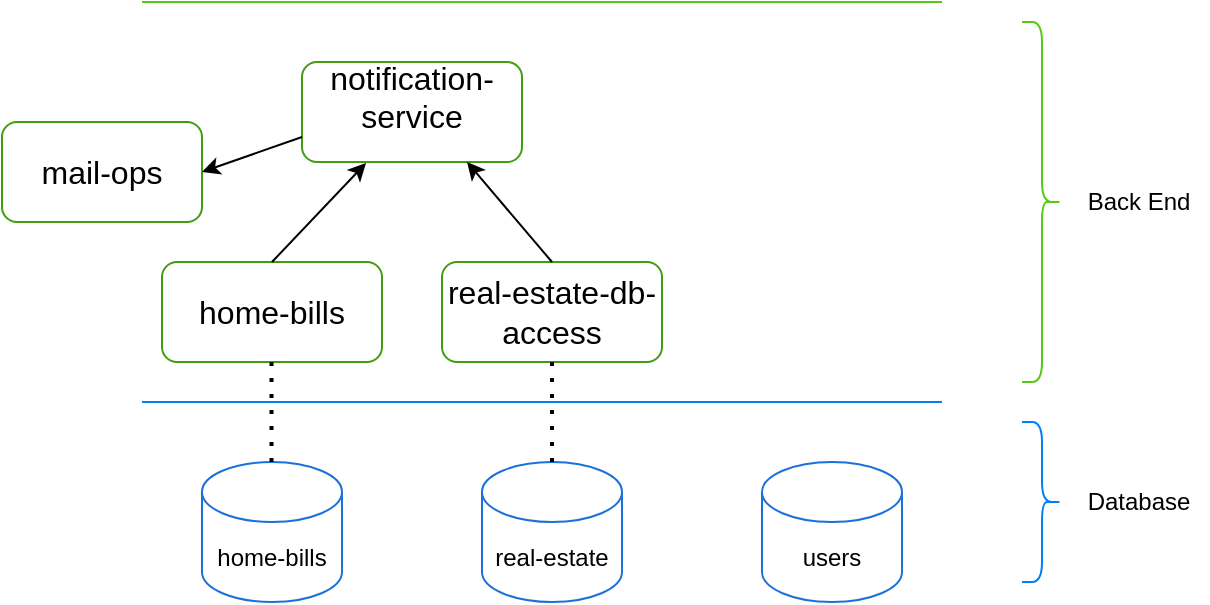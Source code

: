 <mxfile version="24.2.7" type="github">
  <diagram name="Page-1" id="ghBPMaWXtcuGt5V0-RNR">
    <mxGraphModel dx="988" dy="530" grid="1" gridSize="10" guides="1" tooltips="1" connect="1" arrows="1" fold="1" page="1" pageScale="1" pageWidth="850" pageHeight="1100" math="0" shadow="0">
      <root>
        <mxCell id="0" />
        <mxCell id="1" parent="0" />
        <mxCell id="qnFcuY7XLDRNSBZMsk60-2" value="" style="endArrow=none;html=1;rounded=0;fillColor=#d5e8d4;strokeColor=#007EFA;" edge="1" parent="1">
          <mxGeometry width="50" height="50" relative="1" as="geometry">
            <mxPoint x="240" y="520" as="sourcePoint" />
            <mxPoint x="640" y="520" as="targetPoint" />
          </mxGeometry>
        </mxCell>
        <mxCell id="qnFcuY7XLDRNSBZMsk60-3" value="&lt;font style=&quot;font-size: 12px;&quot;&gt;home-bills&lt;/font&gt;" style="shape=cylinder3;whiteSpace=wrap;html=1;boundedLbl=1;backgroundOutline=1;size=15;strokeColor=#1c71d8;" vertex="1" parent="1">
          <mxGeometry x="270" y="550" width="70" height="70" as="geometry" />
        </mxCell>
        <mxCell id="qnFcuY7XLDRNSBZMsk60-4" value="real-estate" style="shape=cylinder3;whiteSpace=wrap;html=1;boundedLbl=1;backgroundOutline=1;size=15;strokeColor=#1c71d8;" vertex="1" parent="1">
          <mxGeometry x="410" y="550" width="70" height="70" as="geometry" />
        </mxCell>
        <mxCell id="qnFcuY7XLDRNSBZMsk60-5" value="users" style="shape=cylinder3;whiteSpace=wrap;html=1;boundedLbl=1;backgroundOutline=1;size=15;strokeColor=#1c71d8;" vertex="1" parent="1">
          <mxGeometry x="550" y="550" width="70" height="70" as="geometry" />
        </mxCell>
        <mxCell id="qnFcuY7XLDRNSBZMsk60-6" value="&lt;div style=&quot;font-size: 16px;&quot;&gt;mail-ops&lt;/div&gt;" style="rounded=1;whiteSpace=wrap;html=1;strokeColor=#429C0F;" vertex="1" parent="1">
          <mxGeometry x="170" y="380" width="100" height="50" as="geometry" />
        </mxCell>
        <mxCell id="qnFcuY7XLDRNSBZMsk60-7" value="&lt;div style=&quot;font-size: 16px;&quot;&gt;notification-service&lt;/div&gt;&lt;div&gt;&lt;br&gt;&lt;/div&gt;" style="rounded=1;whiteSpace=wrap;html=1;strokeColor=#429C0F;" vertex="1" parent="1">
          <mxGeometry x="320" y="350" width="110" height="50" as="geometry" />
        </mxCell>
        <mxCell id="qnFcuY7XLDRNSBZMsk60-8" value="&lt;font style=&quot;font-size: 16px;&quot;&gt;home-bills&lt;/font&gt;" style="rounded=1;whiteSpace=wrap;html=1;strokeColor=#429C0F;" vertex="1" parent="1">
          <mxGeometry x="250" y="450" width="110" height="50" as="geometry" />
        </mxCell>
        <mxCell id="qnFcuY7XLDRNSBZMsk60-9" value="&lt;font style=&quot;font-size: 16px;&quot;&gt;real-estate-db-access&lt;/font&gt;" style="rounded=1;whiteSpace=wrap;html=1;strokeColor=#429C0F;" vertex="1" parent="1">
          <mxGeometry x="390" y="450" width="110" height="50" as="geometry" />
        </mxCell>
        <mxCell id="qnFcuY7XLDRNSBZMsk60-14" value="" style="endArrow=none;dashed=1;html=1;dashPattern=1 3;strokeWidth=2;rounded=0;entryX=0.5;entryY=1;entryDx=0;entryDy=0;exitX=0.5;exitY=0;exitDx=0;exitDy=0;exitPerimeter=0;" edge="1" parent="1" source="qnFcuY7XLDRNSBZMsk60-4" target="qnFcuY7XLDRNSBZMsk60-9">
          <mxGeometry width="50" height="50" relative="1" as="geometry">
            <mxPoint x="480" y="460" as="sourcePoint" />
            <mxPoint x="530" y="410" as="targetPoint" />
          </mxGeometry>
        </mxCell>
        <mxCell id="qnFcuY7XLDRNSBZMsk60-15" value="" style="endArrow=none;dashed=1;html=1;dashPattern=1 3;strokeWidth=2;rounded=0;entryX=0.5;entryY=1;entryDx=0;entryDy=0;exitX=0.5;exitY=0;exitDx=0;exitDy=0;exitPerimeter=0;" edge="1" parent="1">
          <mxGeometry width="50" height="50" relative="1" as="geometry">
            <mxPoint x="304.76" y="550" as="sourcePoint" />
            <mxPoint x="304.76" y="500" as="targetPoint" />
          </mxGeometry>
        </mxCell>
        <mxCell id="qnFcuY7XLDRNSBZMsk60-16" value="" style="endArrow=classic;html=1;rounded=0;entryX=0.291;entryY=1.01;entryDx=0;entryDy=0;entryPerimeter=0;exitX=0.5;exitY=0;exitDx=0;exitDy=0;" edge="1" parent="1" source="qnFcuY7XLDRNSBZMsk60-8" target="qnFcuY7XLDRNSBZMsk60-7">
          <mxGeometry width="50" height="50" relative="1" as="geometry">
            <mxPoint x="480" y="460" as="sourcePoint" />
            <mxPoint x="530" y="410" as="targetPoint" />
          </mxGeometry>
        </mxCell>
        <mxCell id="qnFcuY7XLDRNSBZMsk60-17" value="" style="endArrow=classic;html=1;rounded=0;entryX=0.75;entryY=1;entryDx=0;entryDy=0;exitX=0.5;exitY=0;exitDx=0;exitDy=0;strokeWidth=1;" edge="1" parent="1" source="qnFcuY7XLDRNSBZMsk60-9" target="qnFcuY7XLDRNSBZMsk60-7">
          <mxGeometry width="50" height="50" relative="1" as="geometry">
            <mxPoint x="315" y="460" as="sourcePoint" />
            <mxPoint x="362" y="410" as="targetPoint" />
          </mxGeometry>
        </mxCell>
        <mxCell id="qnFcuY7XLDRNSBZMsk60-18" value="" style="endArrow=classic;html=1;rounded=0;entryX=1;entryY=0.5;entryDx=0;entryDy=0;exitX=0;exitY=0.75;exitDx=0;exitDy=0;" edge="1" parent="1" source="qnFcuY7XLDRNSBZMsk60-7" target="qnFcuY7XLDRNSBZMsk60-6">
          <mxGeometry width="50" height="50" relative="1" as="geometry">
            <mxPoint x="325" y="470" as="sourcePoint" />
            <mxPoint x="372" y="420" as="targetPoint" />
          </mxGeometry>
        </mxCell>
        <mxCell id="qnFcuY7XLDRNSBZMsk60-19" value="" style="endArrow=none;html=1;rounded=0;fillColor=#d5e8d4;strokeColor=#55c914;" edge="1" parent="1">
          <mxGeometry width="50" height="50" relative="1" as="geometry">
            <mxPoint x="240" y="320" as="sourcePoint" />
            <mxPoint x="640" y="320" as="targetPoint" />
          </mxGeometry>
        </mxCell>
        <mxCell id="qnFcuY7XLDRNSBZMsk60-20" value="" style="shape=curlyBracket;whiteSpace=wrap;html=1;rounded=1;flipH=1;labelPosition=right;verticalLabelPosition=middle;align=left;verticalAlign=middle;strokeColor=#007efa;" vertex="1" parent="1">
          <mxGeometry x="680" y="530" width="20" height="80" as="geometry" />
        </mxCell>
        <mxCell id="qnFcuY7XLDRNSBZMsk60-21" value="Database" style="text;html=1;align=center;verticalAlign=middle;resizable=0;points=[];autosize=1;strokeColor=none;fillColor=none;" vertex="1" parent="1">
          <mxGeometry x="703" y="555" width="70" height="30" as="geometry" />
        </mxCell>
        <mxCell id="qnFcuY7XLDRNSBZMsk60-22" value="" style="shape=curlyBracket;whiteSpace=wrap;html=1;rounded=1;flipH=1;labelPosition=right;verticalLabelPosition=middle;align=left;verticalAlign=middle;strokeColor=#55c914;" vertex="1" parent="1">
          <mxGeometry x="680" y="330" width="20" height="180" as="geometry" />
        </mxCell>
        <mxCell id="qnFcuY7XLDRNSBZMsk60-23" value="Back End" style="text;html=1;align=center;verticalAlign=middle;resizable=0;points=[];autosize=1;strokeColor=none;fillColor=none;" vertex="1" parent="1">
          <mxGeometry x="703" y="405" width="70" height="30" as="geometry" />
        </mxCell>
      </root>
    </mxGraphModel>
  </diagram>
</mxfile>
